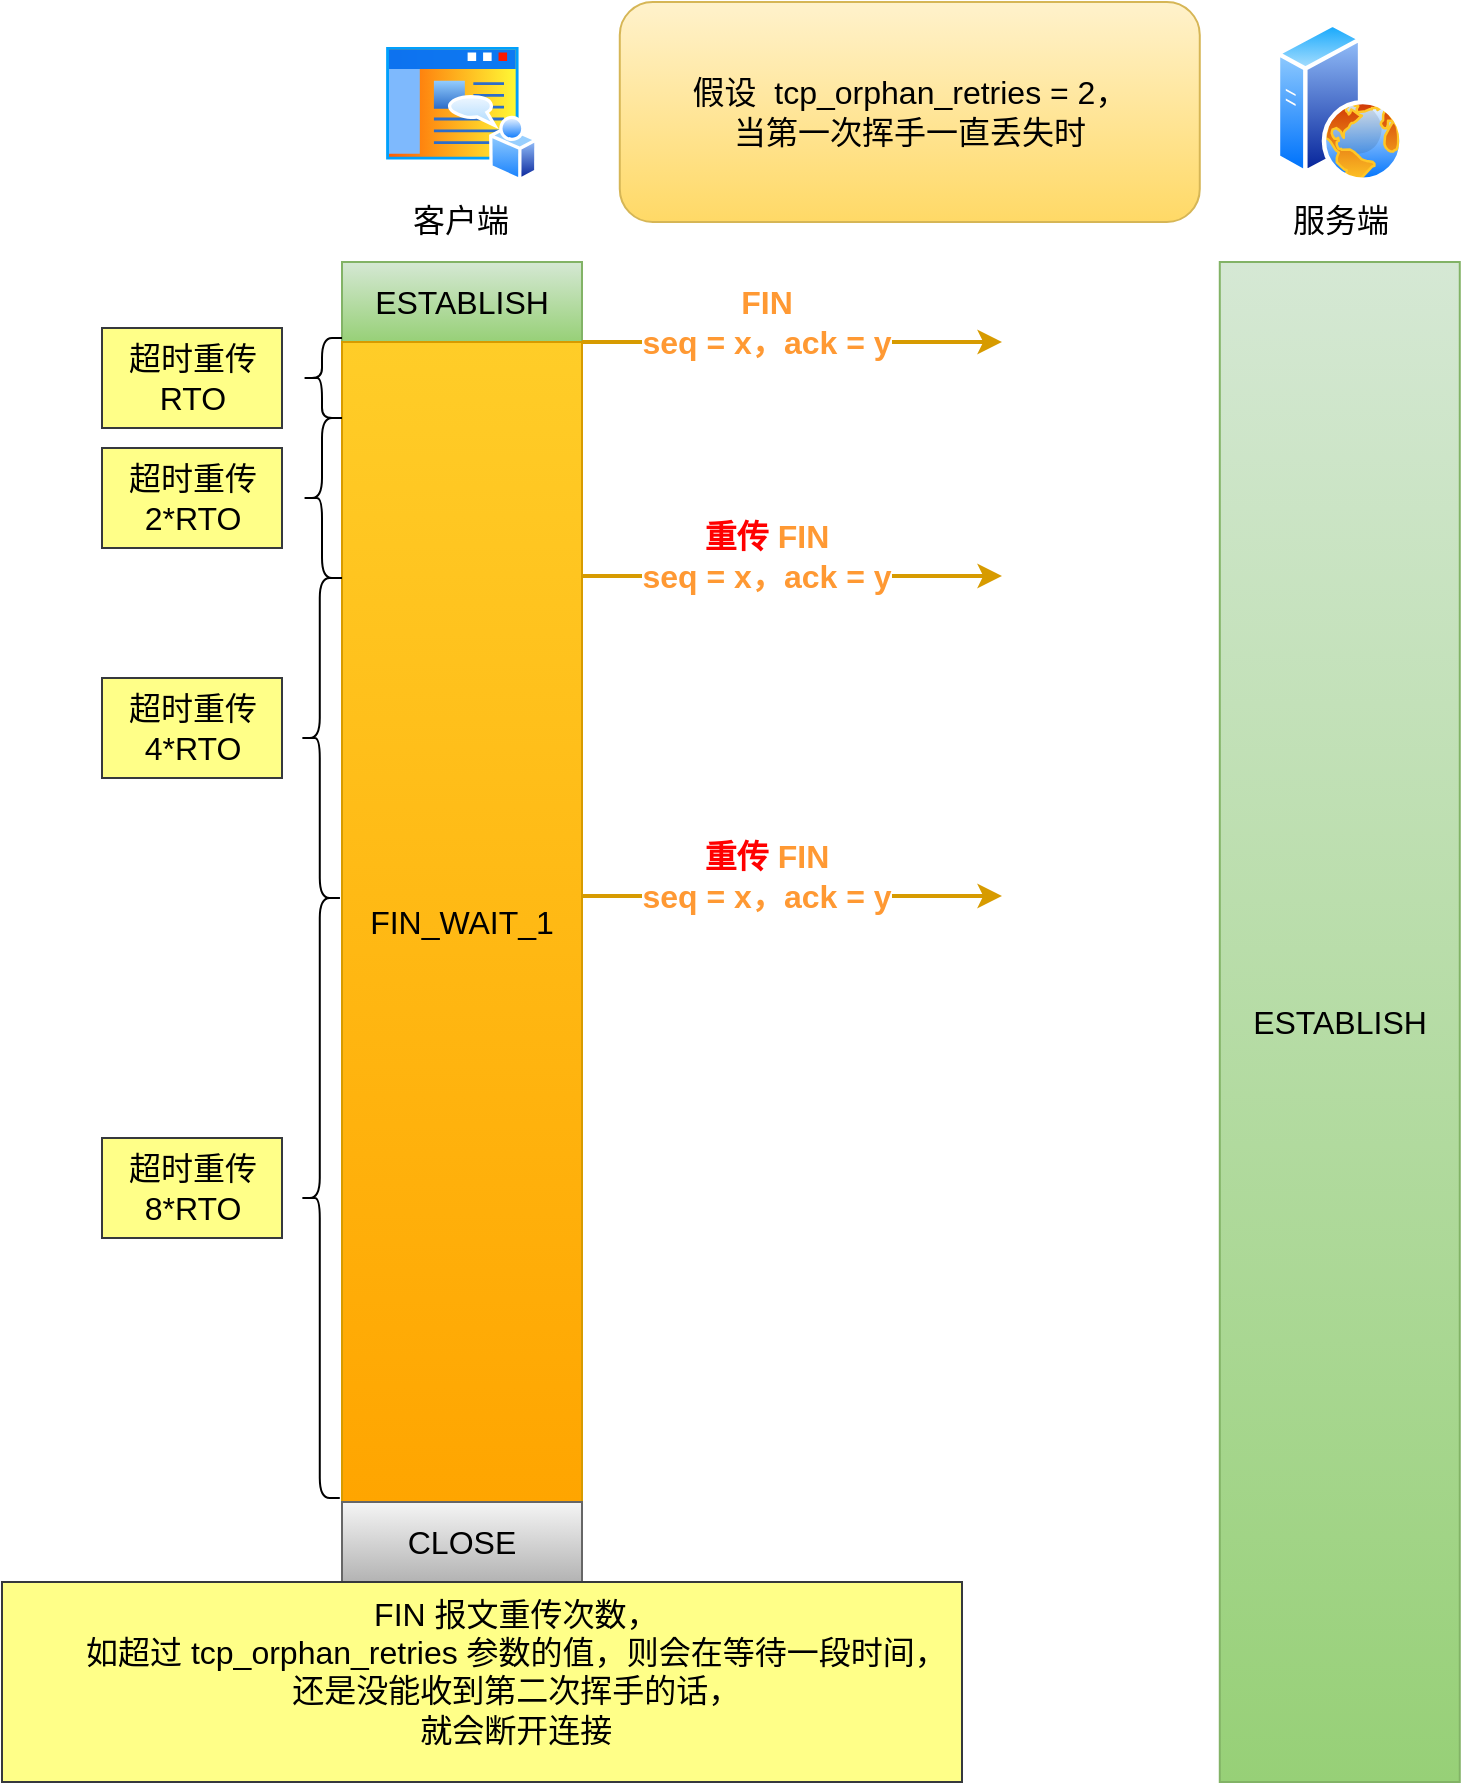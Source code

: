 <mxfile version="20.2.4" type="github">
  <diagram id="nD3Tngf1q24Xt3G9Q-kD" name="第 1 页">
    <mxGraphModel dx="1773" dy="562" grid="1" gridSize="10" guides="1" tooltips="1" connect="1" arrows="1" fold="1" page="1" pageScale="1" pageWidth="827" pageHeight="1169" math="0" shadow="0">
      <root>
        <mxCell id="0" />
        <mxCell id="1" parent="0" />
        <mxCell id="DzpQnULBW02ol2SoBBL--1" value="ESTABLISH" style="rounded=0;whiteSpace=wrap;html=1;fontSize=16;fillColor=#d5e8d4;strokeColor=#82b366;gradientColor=#97d077;" vertex="1" parent="1">
          <mxGeometry x="120" y="240" width="120" height="40" as="geometry" />
        </mxCell>
        <mxCell id="DzpQnULBW02ol2SoBBL--2" value="客户端" style="aspect=fixed;perimeter=ellipsePerimeter;html=1;align=center;shadow=0;dashed=0;spacingTop=3;image;image=img/lib/active_directory/home_page.svg;fontSize=16;" vertex="1" parent="1">
          <mxGeometry x="140" y="130" width="77.78" height="70" as="geometry" />
        </mxCell>
        <mxCell id="DzpQnULBW02ol2SoBBL--3" value="服务端" style="aspect=fixed;perimeter=ellipsePerimeter;html=1;align=center;shadow=0;dashed=0;spacingTop=3;image;image=img/lib/active_directory/web_server.svg;fontSize=16;" vertex="1" parent="1">
          <mxGeometry x="586.89" y="120" width="64" height="80" as="geometry" />
        </mxCell>
        <mxCell id="DzpQnULBW02ol2SoBBL--4" value="假设&amp;nbsp;&amp;nbsp;tcp_orphan_retries&amp;nbsp;= 2，&lt;br&gt;当第一次挥手一直丢失时" style="rounded=1;whiteSpace=wrap;html=1;fontSize=16;fillColor=#fff2cc;gradientColor=#ffd966;strokeColor=#d6b656;" vertex="1" parent="1">
          <mxGeometry x="258.89" y="110" width="290" height="110" as="geometry" />
        </mxCell>
        <mxCell id="DzpQnULBW02ol2SoBBL--5" value="ESTABLISH" style="rounded=0;whiteSpace=wrap;html=1;fontSize=16;fillColor=#d5e8d4;strokeColor=#82b366;gradientColor=#97d077;" vertex="1" parent="1">
          <mxGeometry x="558.89" y="240" width="120" height="760" as="geometry" />
        </mxCell>
        <mxCell id="DzpQnULBW02ol2SoBBL--6" value="FIN_WAIT_1" style="rounded=0;whiteSpace=wrap;html=1;fontSize=16;fillColor=#ffcd28;strokeColor=#d79b00;gradientColor=#ffa500;" vertex="1" parent="1">
          <mxGeometry x="120" y="280" width="120" height="580" as="geometry" />
        </mxCell>
        <mxCell id="DzpQnULBW02ol2SoBBL--7" value="&lt;b style=&quot;color: rgb(255, 153, 51); font-size: 16px;&quot;&gt;FIN&lt;br style=&quot;font-size: 16px;&quot;&gt;seq = x，ack = y&lt;/b&gt;" style="rounded=0;orthogonalLoop=1;jettySize=auto;html=1;fontSize=16;exitX=1;exitY=0;exitDx=0;exitDy=0;fillColor=#ffcd28;gradientColor=#ffa500;strokeColor=#d79b00;strokeWidth=2;" edge="1" parent="1">
          <mxGeometry x="-0.125" y="10" relative="1" as="geometry">
            <mxPoint x="450" y="280" as="targetPoint" />
            <mxPoint as="offset" />
            <mxPoint x="240" y="280" as="sourcePoint" />
          </mxGeometry>
        </mxCell>
        <mxCell id="DzpQnULBW02ol2SoBBL--15" value="" style="shape=curlyBracket;whiteSpace=wrap;html=1;rounded=1;fontSize=16;" vertex="1" parent="1">
          <mxGeometry x="100" y="278" width="20" height="40" as="geometry" />
        </mxCell>
        <mxCell id="DzpQnULBW02ol2SoBBL--16" value="超时重传 &lt;br&gt;RTO" style="text;html=1;align=center;verticalAlign=middle;resizable=0;points=[];autosize=1;strokeColor=#36393d;fillColor=#ffff88;fontSize=16;" vertex="1" parent="1">
          <mxGeometry y="273" width="90" height="50" as="geometry" />
        </mxCell>
        <mxCell id="DzpQnULBW02ol2SoBBL--17" value="" style="shape=curlyBracket;whiteSpace=wrap;html=1;rounded=1;fontSize=16;" vertex="1" parent="1">
          <mxGeometry x="100" y="318" width="20" height="80" as="geometry" />
        </mxCell>
        <mxCell id="DzpQnULBW02ol2SoBBL--18" value="超时重传&lt;br&gt;2*RTO" style="text;html=1;align=center;verticalAlign=middle;resizable=0;points=[];autosize=1;strokeColor=#36393d;fillColor=#ffff88;fontSize=16;" vertex="1" parent="1">
          <mxGeometry y="333" width="90" height="50" as="geometry" />
        </mxCell>
        <mxCell id="DzpQnULBW02ol2SoBBL--19" value="" style="shape=curlyBracket;whiteSpace=wrap;html=1;rounded=1;fontSize=16;" vertex="1" parent="1">
          <mxGeometry x="98.89" y="398" width="20" height="160" as="geometry" />
        </mxCell>
        <mxCell id="DzpQnULBW02ol2SoBBL--20" value="" style="shape=curlyBracket;whiteSpace=wrap;html=1;rounded=1;fontSize=16;" vertex="1" parent="1">
          <mxGeometry x="98.89" y="558" width="20" height="300" as="geometry" />
        </mxCell>
        <mxCell id="DzpQnULBW02ol2SoBBL--21" value="超时重传&lt;br&gt;4*RTO" style="text;html=1;align=center;verticalAlign=middle;resizable=0;points=[];autosize=1;strokeColor=#36393d;fillColor=#ffff88;fontSize=16;" vertex="1" parent="1">
          <mxGeometry y="448" width="90" height="50" as="geometry" />
        </mxCell>
        <mxCell id="DzpQnULBW02ol2SoBBL--22" value="超时重传&lt;br&gt;8*RTO" style="text;html=1;align=center;verticalAlign=middle;resizable=0;points=[];autosize=1;strokeColor=#36393d;fillColor=#ffff88;fontSize=16;" vertex="1" parent="1">
          <mxGeometry y="678" width="90" height="50" as="geometry" />
        </mxCell>
        <mxCell id="DzpQnULBW02ol2SoBBL--23" value="&lt;b style=&quot;font-size: 16px;&quot;&gt;&lt;font color=&quot;#ff0000&quot;&gt;重传&lt;/font&gt;&lt;/b&gt;&lt;b style=&quot;color: rgb(255, 153, 51); font-size: 16px;&quot;&gt; FIN&lt;br style=&quot;font-size: 16px;&quot;&gt;seq = x，ack = y&lt;/b&gt;" style="rounded=0;orthogonalLoop=1;jettySize=auto;html=1;fontSize=16;exitX=1;exitY=0;exitDx=0;exitDy=0;fillColor=#ffcd28;gradientColor=#ffa500;strokeColor=#d79b00;strokeWidth=2;" edge="1" parent="1">
          <mxGeometry x="-0.125" y="10" relative="1" as="geometry">
            <mxPoint x="450" y="397" as="targetPoint" />
            <mxPoint as="offset" />
            <mxPoint x="240" y="397" as="sourcePoint" />
          </mxGeometry>
        </mxCell>
        <mxCell id="DzpQnULBW02ol2SoBBL--24" value="&lt;b style=&quot;font-size: 16px;&quot;&gt;&lt;font color=&quot;#ff0000&quot;&gt;重传&lt;/font&gt;&lt;/b&gt;&lt;b style=&quot;color: rgb(255, 153, 51); font-size: 16px;&quot;&gt; FIN&lt;br style=&quot;font-size: 16px;&quot;&gt;seq = x，ack = y&lt;/b&gt;" style="rounded=0;orthogonalLoop=1;jettySize=auto;html=1;fontSize=16;exitX=1;exitY=0;exitDx=0;exitDy=0;fillColor=#ffcd28;gradientColor=#ffa500;strokeColor=#d79b00;strokeWidth=2;" edge="1" parent="1">
          <mxGeometry x="-0.125" y="10" relative="1" as="geometry">
            <mxPoint x="450" y="557" as="targetPoint" />
            <mxPoint as="offset" />
            <mxPoint x="240" y="557" as="sourcePoint" />
          </mxGeometry>
        </mxCell>
        <mxCell id="DzpQnULBW02ol2SoBBL--25" value="CLOSE" style="rounded=0;whiteSpace=wrap;html=1;fontSize=16;fillColor=#f5f5f5;strokeColor=#666666;gradientColor=#b3b3b3;" vertex="1" parent="1">
          <mxGeometry x="120" y="860" width="120" height="40" as="geometry" />
        </mxCell>
        <mxCell id="DzpQnULBW02ol2SoBBL--26" value="&lt;blockquote style=&quot;orphans: 2; text-align: center; text-indent: 0px; widows: 2; text-decoration-thickness: initial; text-decoration-style: initial; text-decoration-color: initial; margin: 0px 0px 0px 40px; border: none; padding: 0px; -webkit-text-stroke-width: 0px; word-spacing: 0px; text-transform: none; letter-spacing: normal; font-weight: 400; font-variant-caps: normal; font-variant-ligatures: normal; font-style: normal; font-size: 16px; font-family: Helvetica; color: rgb(0, 0, 0);&quot;&gt;FIN 报文重传次数，&lt;/blockquote&gt;&lt;blockquote style=&quot;orphans: 2; text-align: center; text-indent: 0px; widows: 2; text-decoration-thickness: initial; text-decoration-style: initial; text-decoration-color: initial; margin: 0px 0px 0px 40px; border: none; padding: 0px;&quot;&gt;如超过 tcp_orphan_retries&amp;nbsp;参数的值，&lt;span style=&quot;color: rgb(0, 0, 0); font-family: Helvetica; font-size: 16px; font-style: normal; font-variant-ligatures: normal; font-variant-caps: normal; font-weight: 400; letter-spacing: normal; text-transform: none; word-spacing: 0px; -webkit-text-stroke-width: 0px;&quot;&gt;则会在等待一段时间，&lt;/span&gt;&lt;/blockquote&gt;&lt;blockquote style=&quot;font-family: Helvetica; font-size: 16px; font-style: normal; font-variant-ligatures: normal; font-variant-caps: normal; font-weight: 400; letter-spacing: normal; orphans: 2; text-align: center; text-indent: 0px; text-transform: none; widows: 2; word-spacing: 0px; -webkit-text-stroke-width: 0px; text-decoration-thickness: initial; text-decoration-style: initial; text-decoration-color: initial; color: rgb(0, 0, 0); margin: 0px 0px 0px 40px; border: none; padding: 0px;&quot;&gt;还是没能收到第二次挥手的话，&lt;/blockquote&gt;&lt;blockquote style=&quot;font-family: Helvetica; font-size: 16px; font-style: normal; font-variant-ligatures: normal; font-variant-caps: normal; font-weight: 400; letter-spacing: normal; orphans: 2; text-align: center; text-indent: 0px; text-transform: none; widows: 2; word-spacing: 0px; -webkit-text-stroke-width: 0px; text-decoration-thickness: initial; text-decoration-style: initial; text-decoration-color: initial; color: rgb(0, 0, 0); margin: 0px 0px 0px 40px; border: none; padding: 0px;&quot;&gt;就会断开连接&lt;/blockquote&gt;" style="text;whiteSpace=wrap;html=1;fontSize=16;fillColor=#ffff88;strokeColor=#36393d;labelBackgroundColor=none;" vertex="1" parent="1">
          <mxGeometry x="-50" y="900" width="480" height="100" as="geometry" />
        </mxCell>
      </root>
    </mxGraphModel>
  </diagram>
</mxfile>
